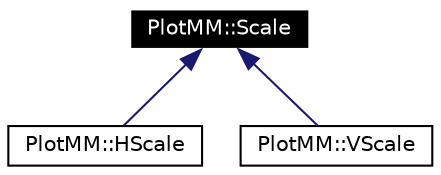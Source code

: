 digraph G
{
  edge [fontname="Helvetica",fontsize=10,labelfontname="Helvetica",labelfontsize=10];
  node [fontname="Helvetica",fontsize=10,shape=record];
  Node1 [label="PlotMM::Scale",height=0.2,width=0.4,color="white", fillcolor="black", style="filled" fontcolor="white"];
  Node1 -> Node2 [dir=back,color="midnightblue",fontsize=10,style="solid",fontname="Helvetica"];
  Node2 [label="PlotMM::HScale",height=0.2,width=0.4,color="black", fillcolor="white", style="filled",URL="$class_plot_m_m_1_1_h_scale.html"];
  Node1 -> Node3 [dir=back,color="midnightblue",fontsize=10,style="solid",fontname="Helvetica"];
  Node3 [label="PlotMM::VScale",height=0.2,width=0.4,color="black", fillcolor="white", style="filled",URL="$class_plot_m_m_1_1_v_scale.html"];
}
